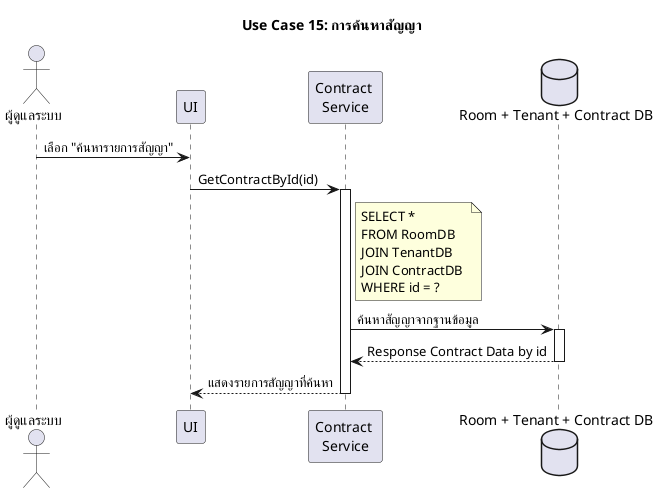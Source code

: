@startuml use case 15 การค้นหาสัญญา
skinparam defaultFontName "TH Sarabun New"
title Use Case 15: การค้นหาสัญญา
actor "ผู้ดูแลระบบ" as Admin
participant "UI" as UI
participant "Contract \nService" as ConMS
database "Room + Tenant + Contract DB" as joinDB

Admin -> UI: เลือก "ค้นหารายการสัญญา"
UI -> ConMS: GetContractById(id)
activate ConMS


note right of ConMS
SELECT * 
FROM RoomDB 
JOIN TenantDB 
JOIN ContractDB 
WHERE id = ?
end note
ConMS -> joinDB: ค้นหาสัญญาจากฐานข้อมูล

activate joinDB
joinDB --> ConMS: Response Contract Data by id 
deactivate joinDB

ConMS --> UI: แสดงรายการสัญญาที่ค้นหา
deactivate ConMS
@enduml
